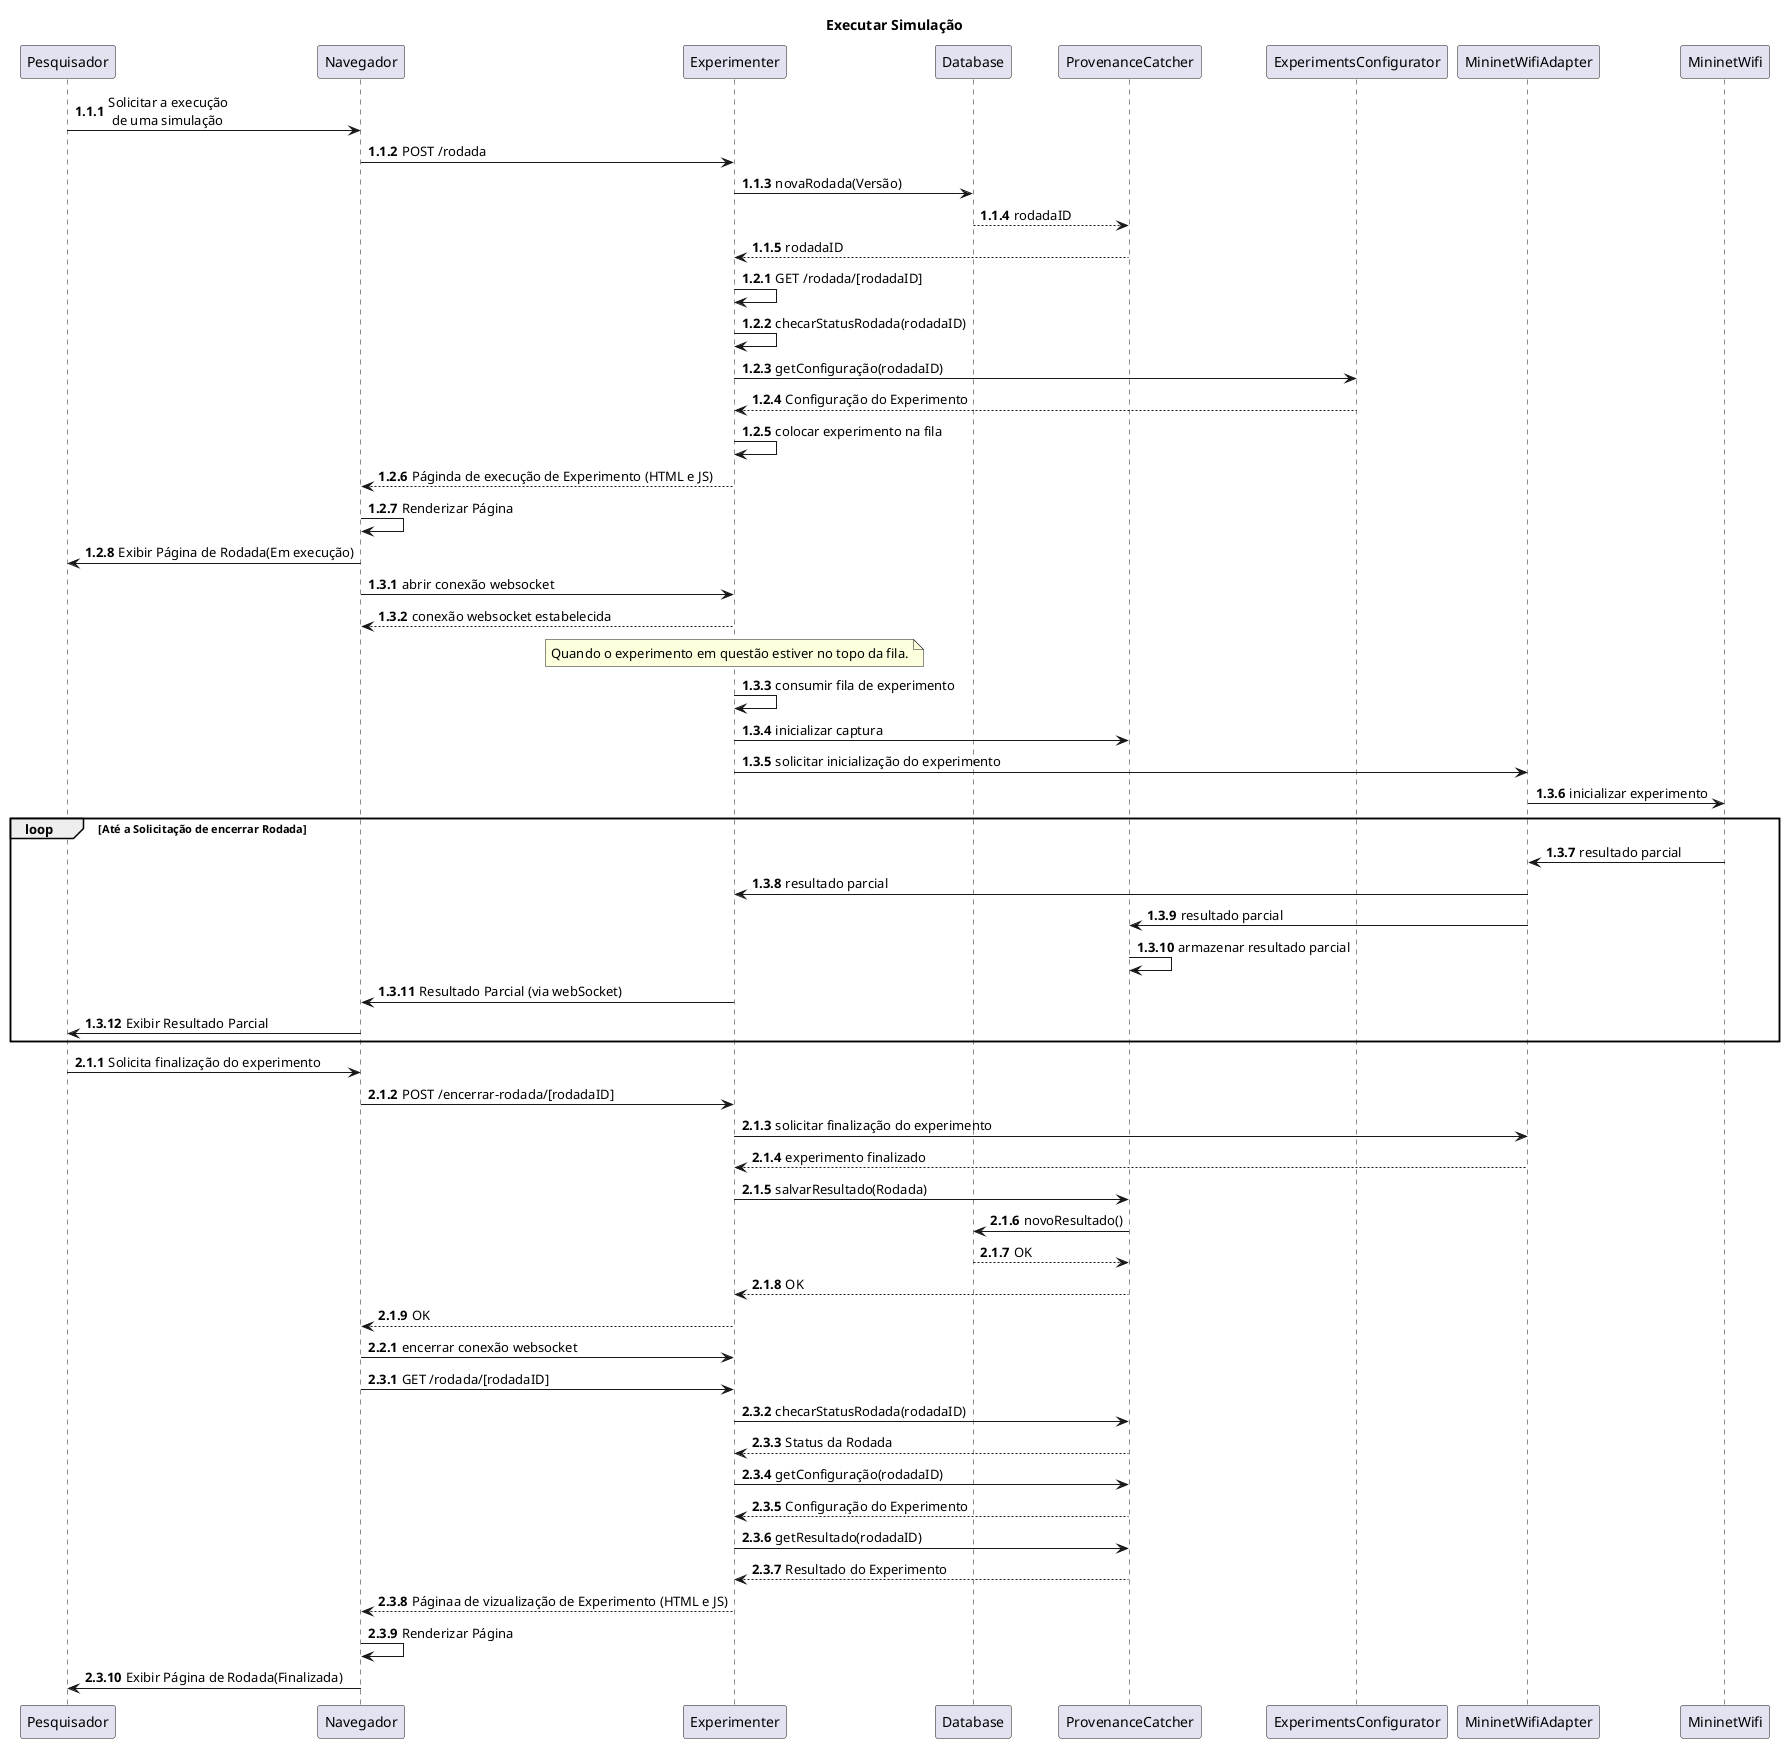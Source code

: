 @startuml Diagrama de Sequência
title Executar Simulação
autonumber 1.1.1

Pesquisador -> Navegador: Solicitar a execução\n de uma simulação
Navegador -> Experimenter: POST /rodada
Experimenter -> Database: novaRodada(Versão)
Database --> ProvenanceCatcher: rodadaID
ProvenanceCatcher --> Experimenter: rodadaID

autonumber inc B
Experimenter -> Experimenter: GET /rodada/[rodadaID]
Experimenter -> Experimenter: checarStatusRodada(rodadaID)
Experimenter -> ExperimentsConfigurator: getConfiguração(rodadaID)
ExperimentsConfigurator --> Experimenter: Configuração do Experimento
Experimenter -> Experimenter: colocar experimento na fila
Experimenter --> Navegador: Páginda de execução de Experimento (HTML e JS)
Navegador -> Navegador: Renderizar Página
Navegador -> Pesquisador: Exibir Página de Rodada(Em execução)

autonumber inc B
Navegador -> Experimenter: abrir conexão websocket
Experimenter --> Navegador: conexão websocket estabelecida
note over Experimenter: Quando o experimento em questão estiver no topo da fila.
Experimenter -> Experimenter: consumir fila de experimento
Experimenter -> ProvenanceCatcher: inicializar captura
Experimenter -> MininetWifiAdapter: solicitar inicialização do experimento
MininetWifiAdapter -> MininetWifi: inicializar experimento
loop Até a Solicitação de encerrar Rodada
    MininetWifi -> MininetWifiAdapter: resultado parcial
    MininetWifiAdapter -> Experimenter: resultado parcial
    MininetWifiAdapter -> ProvenanceCatcher: resultado parcial
    ProvenanceCatcher -> ProvenanceCatcher: armazenar resultado parcial
    Experimenter -> Navegador: Resultado Parcial (via webSocket)
    Navegador -> Pesquisador: Exibir Resultado Parcial
end

autonumber inc A
Pesquisador -> Navegador: Solicita finalização do experimento
Navegador -> Experimenter: POST /encerrar-rodada/[rodadaID]
Experimenter -> MininetWifiAdapter: solicitar finalização do experimento
MininetWifiAdapter --> Experimenter: experimento finalizado
Experimenter -> ProvenanceCatcher: salvarResultado(Rodada)
ProvenanceCatcher -> Database: novoResultado()
Database --> ProvenanceCatcher: OK
ProvenanceCatcher --> Experimenter: OK
Experimenter --> Navegador: OK

autonumber inc B
Navegador -> Experimenter: encerrar conexão websocket

autonumber inc B
Navegador -> Experimenter: GET /rodada/[rodadaID]
Experimenter -> ProvenanceCatcher: checarStatusRodada(rodadaID)
ProvenanceCatcher --> Experimenter: Status da Rodada
Experimenter -> ProvenanceCatcher: getConfiguração(rodadaID)
ProvenanceCatcher --> Experimenter: Configuração do Experimento
Experimenter -> ProvenanceCatcher: getResultado(rodadaID)
ProvenanceCatcher --> Experimenter: Resultado do Experimento
Experimenter --> Navegador: Páginaa de vizualização de Experimento (HTML e JS)
Navegador -> Navegador: Renderizar Página
Navegador -> Pesquisador: Exibir Página de Rodada(Finalizada)




@enduml